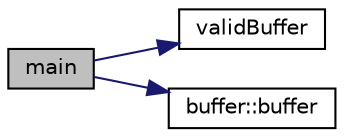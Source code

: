 digraph "main"
{
  edge [fontname="Helvetica",fontsize="10",labelfontname="Helvetica",labelfontsize="10"];
  node [fontname="Helvetica",fontsize="10",shape=record];
  rankdir="LR";
  Node1 [label="main",height=0.2,width=0.4,color="black", fillcolor="grey75", style="filled", fontcolor="black"];
  Node1 -> Node2 [color="midnightblue",fontsize="10",style="solid",fontname="Helvetica"];
  Node2 [label="validBuffer",height=0.2,width=0.4,color="black", fillcolor="white", style="filled",URL="$dd/d91/ldffixer_8cpp.html#a32b480044be2a8c6c10cba82d224bc64"];
  Node1 -> Node3 [color="midnightblue",fontsize="10",style="solid",fontname="Helvetica"];
  Node3 [label="buffer::buffer",height=0.2,width=0.4,color="black", fillcolor="white", style="filled",URL="$da/d40/classbuffer.html#a5e4b67f8834ec79f467a1e11bdebe042"];
}
